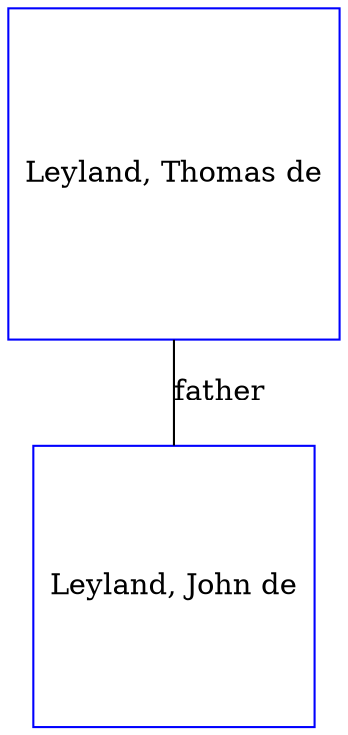 digraph D {
    edge [dir=none];    node [shape=box];    "006206"   [label="Leyland, John de", shape=box, regular=1, color="blue"] ;
"006207"   [label="Leyland, Thomas de", shape=box, regular=1, color="blue"] ;
006207->006206 [label="father",arrowsize=0.0]; 
}